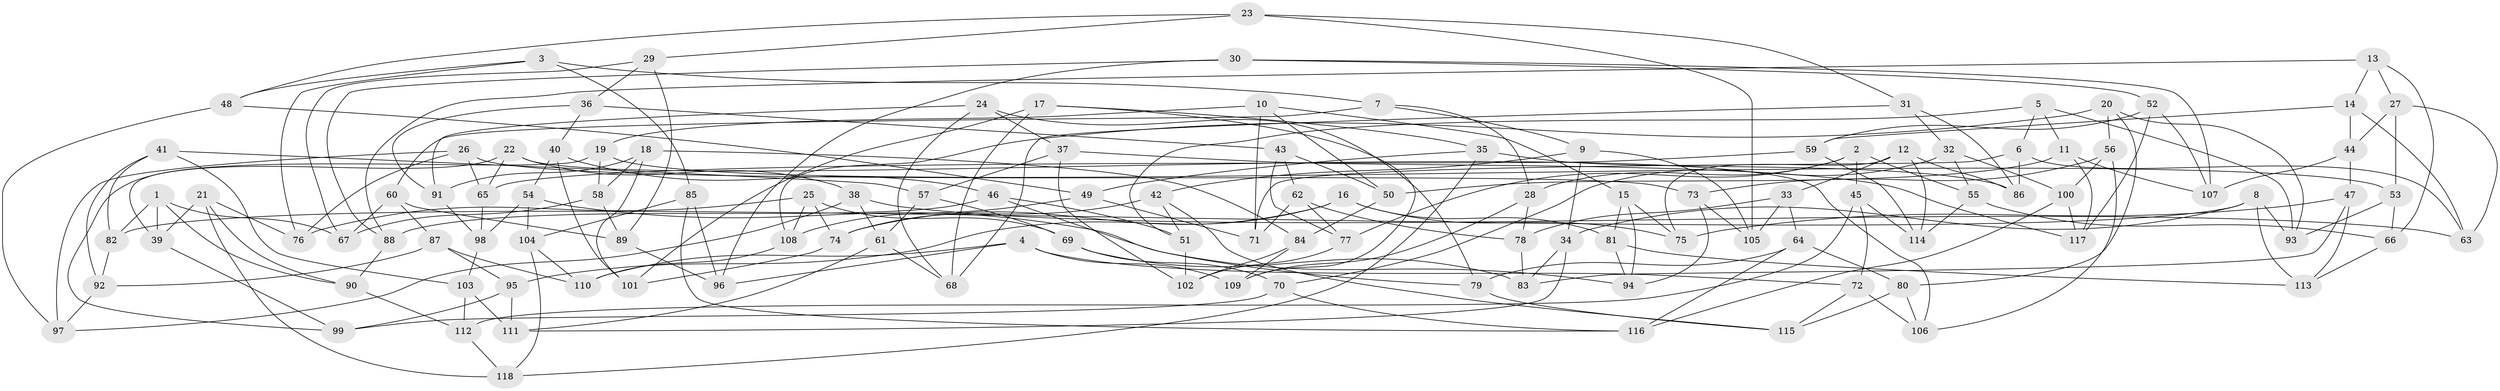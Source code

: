 // Generated by graph-tools (version 1.1) at 2025/11/02/27/25 16:11:42]
// undirected, 118 vertices, 236 edges
graph export_dot {
graph [start="1"]
  node [color=gray90,style=filled];
  1;
  2;
  3;
  4;
  5;
  6;
  7;
  8;
  9;
  10;
  11;
  12;
  13;
  14;
  15;
  16;
  17;
  18;
  19;
  20;
  21;
  22;
  23;
  24;
  25;
  26;
  27;
  28;
  29;
  30;
  31;
  32;
  33;
  34;
  35;
  36;
  37;
  38;
  39;
  40;
  41;
  42;
  43;
  44;
  45;
  46;
  47;
  48;
  49;
  50;
  51;
  52;
  53;
  54;
  55;
  56;
  57;
  58;
  59;
  60;
  61;
  62;
  63;
  64;
  65;
  66;
  67;
  68;
  69;
  70;
  71;
  72;
  73;
  74;
  75;
  76;
  77;
  78;
  79;
  80;
  81;
  82;
  83;
  84;
  85;
  86;
  87;
  88;
  89;
  90;
  91;
  92;
  93;
  94;
  95;
  96;
  97;
  98;
  99;
  100;
  101;
  102;
  103;
  104;
  105;
  106;
  107;
  108;
  109;
  110;
  111;
  112;
  113;
  114;
  115;
  116;
  117;
  118;
  1 -- 82;
  1 -- 67;
  1 -- 90;
  1 -- 39;
  2 -- 55;
  2 -- 28;
  2 -- 77;
  2 -- 45;
  3 -- 48;
  3 -- 85;
  3 -- 76;
  3 -- 7;
  4 -- 96;
  4 -- 72;
  4 -- 109;
  4 -- 110;
  5 -- 51;
  5 -- 6;
  5 -- 11;
  5 -- 93;
  6 -- 63;
  6 -- 71;
  6 -- 86;
  7 -- 28;
  7 -- 60;
  7 -- 9;
  8 -- 82;
  8 -- 113;
  8 -- 93;
  8 -- 34;
  9 -- 34;
  9 -- 42;
  9 -- 105;
  10 -- 15;
  10 -- 19;
  10 -- 71;
  10 -- 50;
  11 -- 107;
  11 -- 117;
  11 -- 50;
  12 -- 33;
  12 -- 75;
  12 -- 114;
  12 -- 86;
  13 -- 14;
  13 -- 27;
  13 -- 88;
  13 -- 66;
  14 -- 44;
  14 -- 63;
  14 -- 59;
  15 -- 81;
  15 -- 94;
  15 -- 75;
  16 -- 74;
  16 -- 75;
  16 -- 81;
  16 -- 95;
  17 -- 101;
  17 -- 109;
  17 -- 35;
  17 -- 68;
  18 -- 84;
  18 -- 101;
  18 -- 58;
  18 -- 91;
  19 -- 53;
  19 -- 58;
  19 -- 39;
  20 -- 93;
  20 -- 108;
  20 -- 80;
  20 -- 56;
  21 -- 76;
  21 -- 118;
  21 -- 39;
  21 -- 90;
  22 -- 38;
  22 -- 99;
  22 -- 106;
  22 -- 65;
  23 -- 48;
  23 -- 105;
  23 -- 29;
  23 -- 31;
  24 -- 68;
  24 -- 79;
  24 -- 91;
  24 -- 37;
  25 -- 76;
  25 -- 108;
  25 -- 74;
  25 -- 69;
  26 -- 65;
  26 -- 76;
  26 -- 97;
  26 -- 73;
  27 -- 53;
  27 -- 63;
  27 -- 44;
  28 -- 78;
  28 -- 109;
  29 -- 67;
  29 -- 36;
  29 -- 89;
  30 -- 52;
  30 -- 88;
  30 -- 107;
  30 -- 96;
  31 -- 32;
  31 -- 68;
  31 -- 86;
  32 -- 70;
  32 -- 100;
  32 -- 55;
  33 -- 78;
  33 -- 105;
  33 -- 64;
  34 -- 111;
  34 -- 83;
  35 -- 49;
  35 -- 118;
  35 -- 86;
  36 -- 43;
  36 -- 40;
  36 -- 91;
  37 -- 57;
  37 -- 102;
  37 -- 117;
  38 -- 63;
  38 -- 61;
  38 -- 97;
  39 -- 99;
  40 -- 54;
  40 -- 101;
  40 -- 46;
  41 -- 57;
  41 -- 82;
  41 -- 92;
  41 -- 103;
  42 -- 51;
  42 -- 74;
  42 -- 115;
  43 -- 50;
  43 -- 77;
  43 -- 62;
  44 -- 47;
  44 -- 107;
  45 -- 72;
  45 -- 112;
  45 -- 114;
  46 -- 88;
  46 -- 51;
  46 -- 94;
  47 -- 83;
  47 -- 113;
  47 -- 75;
  48 -- 97;
  48 -- 49;
  49 -- 71;
  49 -- 108;
  50 -- 84;
  51 -- 102;
  52 -- 59;
  52 -- 117;
  52 -- 107;
  53 -- 66;
  53 -- 93;
  54 -- 79;
  54 -- 98;
  54 -- 104;
  55 -- 66;
  55 -- 114;
  56 -- 100;
  56 -- 73;
  56 -- 106;
  57 -- 69;
  57 -- 61;
  58 -- 89;
  58 -- 67;
  59 -- 65;
  59 -- 114;
  60 -- 67;
  60 -- 87;
  60 -- 89;
  61 -- 111;
  61 -- 68;
  62 -- 71;
  62 -- 77;
  62 -- 78;
  64 -- 80;
  64 -- 116;
  64 -- 79;
  65 -- 98;
  66 -- 113;
  69 -- 83;
  69 -- 70;
  70 -- 116;
  70 -- 99;
  72 -- 115;
  72 -- 106;
  73 -- 94;
  73 -- 105;
  74 -- 101;
  77 -- 102;
  78 -- 83;
  79 -- 115;
  80 -- 115;
  80 -- 106;
  81 -- 113;
  81 -- 94;
  82 -- 92;
  84 -- 109;
  84 -- 102;
  85 -- 104;
  85 -- 96;
  85 -- 116;
  87 -- 110;
  87 -- 92;
  87 -- 95;
  88 -- 90;
  89 -- 96;
  90 -- 112;
  91 -- 98;
  92 -- 97;
  95 -- 111;
  95 -- 99;
  98 -- 103;
  100 -- 117;
  100 -- 116;
  103 -- 112;
  103 -- 111;
  104 -- 110;
  104 -- 118;
  108 -- 110;
  112 -- 118;
}
